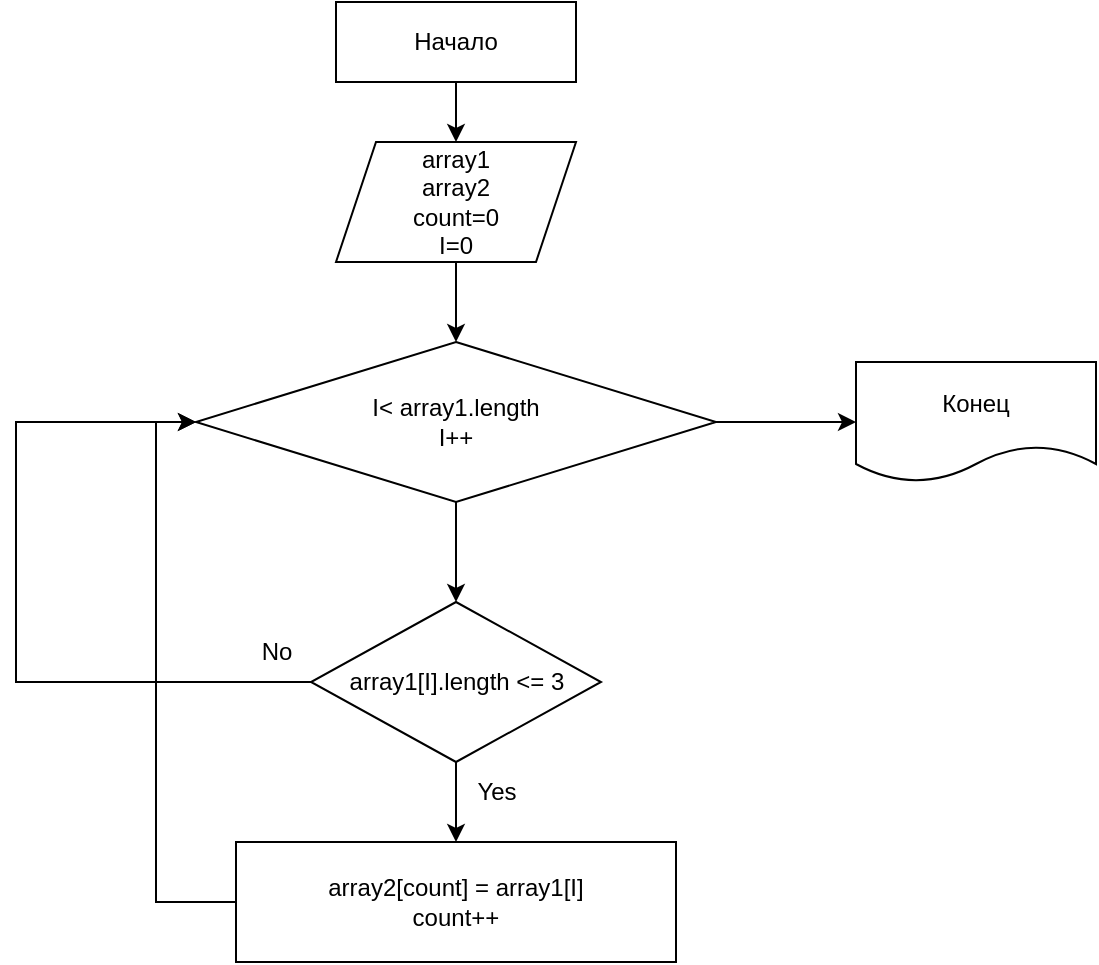 <mxfile version="21.2.4">
  <diagram name="Страница 1" id="eT0oOYlbUt8KLoHoYyNZ">
    <mxGraphModel dx="954" dy="675" grid="1" gridSize="10" guides="1" tooltips="1" connect="1" arrows="1" fold="1" page="1" pageScale="1" pageWidth="827" pageHeight="1169" math="0" shadow="0">
      <root>
        <mxCell id="0" />
        <mxCell id="1" parent="0" />
        <mxCell id="wYt23j_UEfncfNnMhyS4-3" value="" style="edgeStyle=orthogonalEdgeStyle;rounded=0;orthogonalLoop=1;jettySize=auto;html=1;" edge="1" parent="1" source="wYt23j_UEfncfNnMhyS4-1">
          <mxGeometry relative="1" as="geometry">
            <mxPoint x="380" y="80" as="targetPoint" />
          </mxGeometry>
        </mxCell>
        <mxCell id="wYt23j_UEfncfNnMhyS4-1" value="Начало" style="rounded=0;whiteSpace=wrap;html=1;" vertex="1" parent="1">
          <mxGeometry x="320" y="10" width="120" height="40" as="geometry" />
        </mxCell>
        <mxCell id="wYt23j_UEfncfNnMhyS4-6" value="" style="edgeStyle=orthogonalEdgeStyle;rounded=0;orthogonalLoop=1;jettySize=auto;html=1;" edge="1" parent="1" source="wYt23j_UEfncfNnMhyS4-4" target="wYt23j_UEfncfNnMhyS4-5">
          <mxGeometry relative="1" as="geometry" />
        </mxCell>
        <mxCell id="wYt23j_UEfncfNnMhyS4-4" value="array1&lt;br&gt;array2&lt;br&gt;count=0&lt;br&gt;I=0" style="shape=parallelogram;perimeter=parallelogramPerimeter;whiteSpace=wrap;html=1;fixedSize=1;" vertex="1" parent="1">
          <mxGeometry x="320" y="80" width="120" height="60" as="geometry" />
        </mxCell>
        <mxCell id="wYt23j_UEfncfNnMhyS4-8" value="" style="edgeStyle=orthogonalEdgeStyle;rounded=0;orthogonalLoop=1;jettySize=auto;html=1;" edge="1" parent="1" source="wYt23j_UEfncfNnMhyS4-5" target="wYt23j_UEfncfNnMhyS4-7">
          <mxGeometry relative="1" as="geometry" />
        </mxCell>
        <mxCell id="wYt23j_UEfncfNnMhyS4-17" value="" style="edgeStyle=orthogonalEdgeStyle;rounded=0;orthogonalLoop=1;jettySize=auto;html=1;" edge="1" parent="1" source="wYt23j_UEfncfNnMhyS4-5" target="wYt23j_UEfncfNnMhyS4-16">
          <mxGeometry relative="1" as="geometry" />
        </mxCell>
        <mxCell id="wYt23j_UEfncfNnMhyS4-5" value="I&amp;lt; array1.length&lt;br&gt;I++" style="rhombus;whiteSpace=wrap;html=1;" vertex="1" parent="1">
          <mxGeometry x="250" y="180" width="260" height="80" as="geometry" />
        </mxCell>
        <mxCell id="wYt23j_UEfncfNnMhyS4-10" value="" style="edgeStyle=orthogonalEdgeStyle;rounded=0;orthogonalLoop=1;jettySize=auto;html=1;" edge="1" parent="1" source="wYt23j_UEfncfNnMhyS4-7" target="wYt23j_UEfncfNnMhyS4-9">
          <mxGeometry relative="1" as="geometry" />
        </mxCell>
        <mxCell id="wYt23j_UEfncfNnMhyS4-7" value="array1[I].length &amp;lt;= 3" style="rhombus;whiteSpace=wrap;html=1;" vertex="1" parent="1">
          <mxGeometry x="307.5" y="310" width="145" height="80" as="geometry" />
        </mxCell>
        <mxCell id="wYt23j_UEfncfNnMhyS4-9" value="array2[count] = array1[I]&lt;br&gt;count++" style="whiteSpace=wrap;html=1;" vertex="1" parent="1">
          <mxGeometry x="270" y="430" width="220" height="60" as="geometry" />
        </mxCell>
        <mxCell id="wYt23j_UEfncfNnMhyS4-11" value="" style="endArrow=classic;html=1;rounded=0;exitX=0;exitY=0.5;exitDx=0;exitDy=0;entryX=0;entryY=0.5;entryDx=0;entryDy=0;" edge="1" parent="1" source="wYt23j_UEfncfNnMhyS4-7" target="wYt23j_UEfncfNnMhyS4-5">
          <mxGeometry width="50" height="50" relative="1" as="geometry">
            <mxPoint x="390" y="300" as="sourcePoint" />
            <mxPoint x="440" y="250" as="targetPoint" />
            <Array as="points">
              <mxPoint x="160" y="350" />
              <mxPoint x="160" y="220" />
            </Array>
          </mxGeometry>
        </mxCell>
        <mxCell id="wYt23j_UEfncfNnMhyS4-13" value="" style="endArrow=classic;html=1;rounded=0;exitX=0;exitY=0.5;exitDx=0;exitDy=0;" edge="1" parent="1" source="wYt23j_UEfncfNnMhyS4-9">
          <mxGeometry width="50" height="50" relative="1" as="geometry">
            <mxPoint x="390" y="300" as="sourcePoint" />
            <mxPoint x="250" y="220" as="targetPoint" />
            <Array as="points">
              <mxPoint x="230" y="460" />
              <mxPoint x="230" y="220" />
            </Array>
          </mxGeometry>
        </mxCell>
        <mxCell id="wYt23j_UEfncfNnMhyS4-14" value="Yes" style="text;html=1;align=center;verticalAlign=middle;resizable=0;points=[];autosize=1;strokeColor=none;fillColor=none;" vertex="1" parent="1">
          <mxGeometry x="380" y="390" width="40" height="30" as="geometry" />
        </mxCell>
        <mxCell id="wYt23j_UEfncfNnMhyS4-15" value="No" style="text;html=1;align=center;verticalAlign=middle;resizable=0;points=[];autosize=1;strokeColor=none;fillColor=none;" vertex="1" parent="1">
          <mxGeometry x="270" y="320" width="40" height="30" as="geometry" />
        </mxCell>
        <mxCell id="wYt23j_UEfncfNnMhyS4-16" value="Конец" style="shape=document;whiteSpace=wrap;html=1;boundedLbl=1;" vertex="1" parent="1">
          <mxGeometry x="580" y="190" width="120" height="60" as="geometry" />
        </mxCell>
      </root>
    </mxGraphModel>
  </diagram>
</mxfile>
